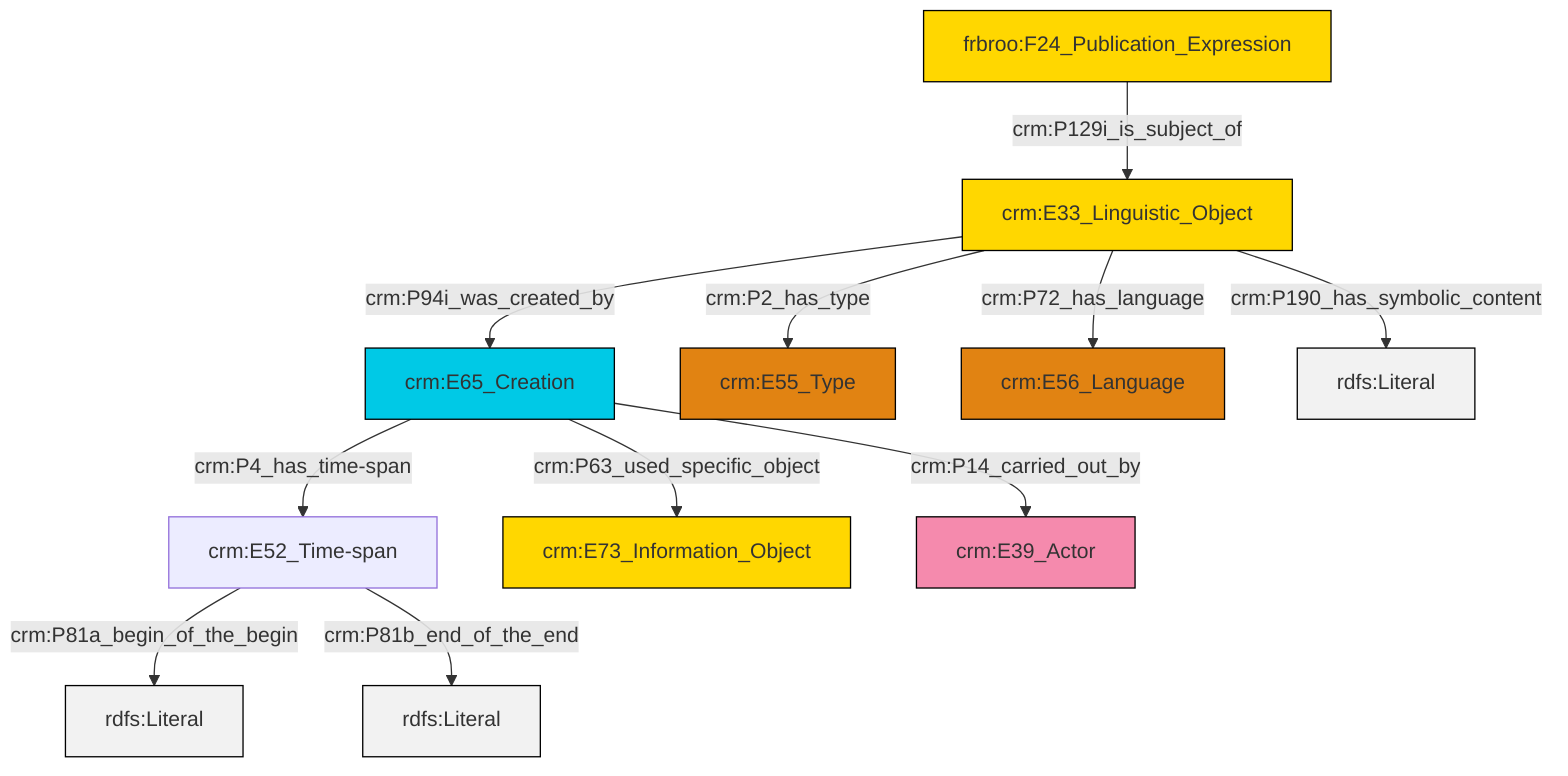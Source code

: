 graph TD
classDef Literal fill:#f2f2f2,stroke:#000000;
classDef CRM_Entity fill:#FFFFFF,stroke:#000000;
classDef Temporal_Entity fill:#00C9E6, stroke:#000000;
classDef Type fill:#E18312, stroke:#000000;
classDef Time-Span fill:#2C9C91, stroke:#000000;
classDef Appellation fill:#FFEB7F, stroke:#000000;
classDef Place fill:#008836, stroke:#000000;
classDef Persistent_Item fill:#B266B2, stroke:#000000;
classDef Conceptual_Object fill:#FFD700, stroke:#000000;
classDef Physical_Thing fill:#D2B48C, stroke:#000000;
classDef Actor fill:#f58aad, stroke:#000000;
classDef PC_Classes fill:#4ce600, stroke:#000000;
classDef Multi fill:#cccccc,stroke:#000000;

2["crm:E65_Creation"]:::Temporal_Entity -->|crm:P4_has_time-span| 3["crm:E52_Time-span"]:::Default
0["crm:E33_Linguistic_Object"]:::Conceptual_Object -->|crm:P2_has_type| 6["crm:E55_Type"]:::Type
0["crm:E33_Linguistic_Object"]:::Conceptual_Object -->|crm:P72_has_language| 7["crm:E56_Language"]:::Type
3["crm:E52_Time-span"]:::Default -->|crm:P81a_begin_of_the_begin| 14[rdfs:Literal]:::Literal
2["crm:E65_Creation"]:::Temporal_Entity -->|crm:P14_carried_out_by| 11["crm:E39_Actor"]:::Actor
0["crm:E33_Linguistic_Object"]:::Conceptual_Object -->|crm:P190_has_symbolic_content| 15[rdfs:Literal]:::Literal
2["crm:E65_Creation"]:::Temporal_Entity -->|crm:P63_used_specific_object| 8["crm:E73_Information_Object"]:::Conceptual_Object
0["crm:E33_Linguistic_Object"]:::Conceptual_Object -->|crm:P94i_was_created_by| 2["crm:E65_Creation"]:::Temporal_Entity
3["crm:E52_Time-span"]:::Default -->|crm:P81b_end_of_the_end| 18[rdfs:Literal]:::Literal
4["frbroo:F24_Publication_Expression"]:::Conceptual_Object -->|crm:P129i_is_subject_of| 0["crm:E33_Linguistic_Object"]:::Conceptual_Object